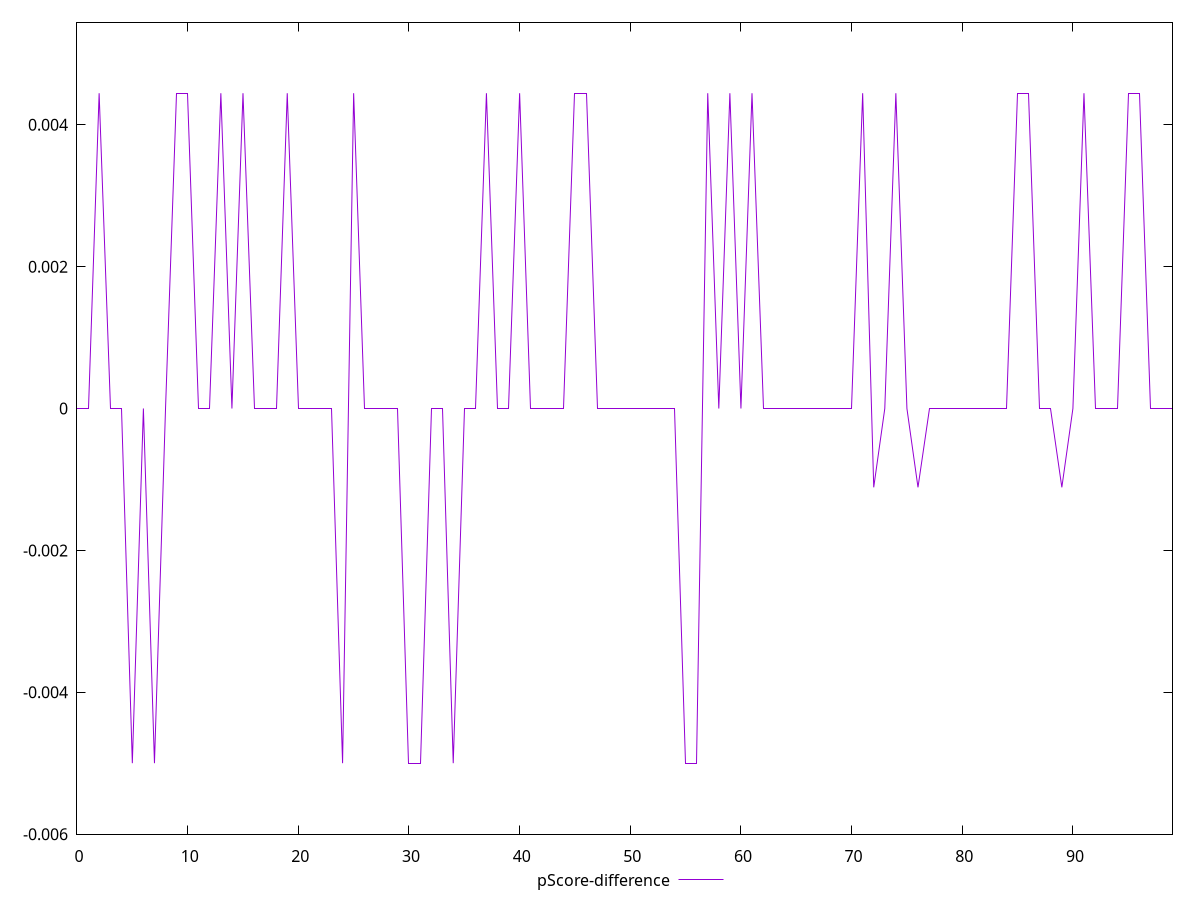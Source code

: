 reset

$pScoreDifference <<EOF
0 0
1 0
2 0.004444444444444473
3 0
4 0
5 -0.0050000000000000044
6 0
7 -0.0050000000000000044
8 0
9 0.004444444444444473
10 0.004444444444444473
11 0
12 0
13 0.004444444444444473
14 0
15 0.004444444444444473
16 0
17 0
18 0
19 0.004444444444444473
20 0
21 0
22 0
23 0
24 -0.0050000000000000044
25 0.004444444444444473
26 0
27 0
28 0
29 0
30 -0.0050000000000000044
31 -0.0050000000000000044
32 0
33 0
34 -0.0050000000000000044
35 0
36 0
37 0.004444444444444473
38 0
39 0
40 0.004444444444444473
41 0
42 0
43 0
44 0
45 0.004444444444444473
46 0.004444444444444473
47 0
48 0
49 0
50 0
51 0
52 0
53 0
54 0
55 -0.0050000000000000044
56 -0.0050000000000000044
57 0.004444444444444473
58 0
59 0.004444444444444473
60 0
61 0.004444444444444473
62 0
63 0
64 0
65 0
66 0
67 0
68 0
69 0
70 0
71 0.004444444444444473
72 -0.0011111111111110628
73 0
74 0.004444444444444473
75 0
76 -0.0011111111111110628
77 0
78 0
79 0
80 0
81 0
82 0
83 0
84 0
85 0.004444444444444473
86 0.004444444444444473
87 0
88 0
89 -0.0011111111111110628
90 0
91 0.004444444444444473
92 0
93 0
94 0
95 0.004444444444444473
96 0.004444444444444473
97 0
98 0
99 0
EOF

set key outside below
set xrange [0:99]
set yrange [-0.0060000000000000045:0.005444444444444473]
set trange [-0.0060000000000000045:0.005444444444444473]
set terminal svg size 640, 500 enhanced background rgb 'white'
set output "report_00018_2021-02-10T15-25-16.877Z/offscreen-images/samples/pages+cached+noadtech/pScore-difference/values.svg"

plot $pScoreDifference title "pScore-difference" with line

reset
